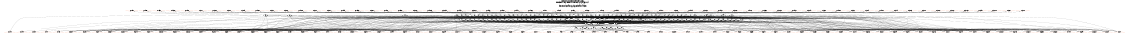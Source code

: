 # Network structure generated by ABC

digraph network {
size = "7.5,10";
center = true;
edge [dir = back];

{
  node [shape = plaintext];
  edge [style = invis];
  LevelTitle1 [label=""];
  LevelTitle2 [label=""];
  Level5 [label = ""];
  Level4 [label = ""];
  Level3 [label = ""];
  Level2 [label = ""];
  Level1 [label = ""];
  Level0 [label = ""];
  LevelTitle1 ->  LevelTitle2 ->  Level5 ->  Level4 ->  Level3 ->  Level2 ->  Level1 ->  Level0;
}

{
  rank = same;
  LevelTitle1;
  title1 [shape=plaintext,
          fontsize=20,
          fontname = "Times-Roman",
          label="Network structure visualized by ABC\nBenchmark \"top\". Time was Wed Oct 16 16:07:35 2024. "
         ];
}

{
  rank = same;
  LevelTitle2;
  title2 [shape=plaintext,
          fontsize=18,
          fontname = "Times-Roman",
          label="The network contains 138 logic nodes and 0 latches.\n"
         ];
}

{
  rank = same;
  Level5;
  Node89 [label = "pv119_1_", shape = invtriangle, color = coral, fillcolor = coral];
  Node90 [label = "pv119_0_", shape = invtriangle, color = coral, fillcolor = coral];
  Node91 [label = "pv119_3_", shape = invtriangle, color = coral, fillcolor = coral];
  Node92 [label = "pv119_30_", shape = invtriangle, color = coral, fillcolor = coral];
  Node93 [label = "pv119_2_", shape = invtriangle, color = coral, fillcolor = coral];
  Node94 [label = "pv151_1_", shape = invtriangle, color = coral, fillcolor = coral];
  Node95 [label = "pv151_18_", shape = invtriangle, color = coral, fillcolor = coral];
  Node96 [label = "pv151_0_", shape = invtriangle, color = coral, fillcolor = coral];
  Node97 [label = "pv151_19_", shape = invtriangle, color = coral, fillcolor = coral];
  Node98 [label = "pv119_21_", shape = invtriangle, color = coral, fillcolor = coral];
  Node99 [label = "pv151_3_", shape = invtriangle, color = coral, fillcolor = coral];
  Node100 [label = "pv151_16_", shape = invtriangle, color = coral, fillcolor = coral];
  Node101 [label = "pv119_20_", shape = invtriangle, color = coral, fillcolor = coral];
  Node102 [label = "pv151_2_", shape = invtriangle, color = coral, fillcolor = coral];
  Node103 [label = "pv151_17_", shape = invtriangle, color = coral, fillcolor = coral];
  Node104 [label = "pv119_9_", shape = invtriangle, color = coral, fillcolor = coral];
  Node105 [label = "pv119_23_", shape = invtriangle, color = coral, fillcolor = coral];
  Node106 [label = "pv151_27_", shape = invtriangle, color = coral, fillcolor = coral];
  Node107 [label = "pv119_8_", shape = invtriangle, color = coral, fillcolor = coral];
  Node108 [label = "pv119_22_", shape = invtriangle, color = coral, fillcolor = coral];
  Node109 [label = "pv151_26_", shape = invtriangle, color = coral, fillcolor = coral];
  Node110 [label = "pv119_25_", shape = invtriangle, color = coral, fillcolor = coral];
  Node111 [label = "pv151_29_", shape = invtriangle, color = coral, fillcolor = coral];
  Node112 [label = "pv119_24_", shape = invtriangle, color = coral, fillcolor = coral];
  Node113 [label = "pv151_28_", shape = invtriangle, color = coral, fillcolor = coral];
  Node114 [label = "pv119_5_", shape = invtriangle, color = coral, fillcolor = coral];
  Node115 [label = "pv119_27_", shape = invtriangle, color = coral, fillcolor = coral];
  Node116 [label = "pv119_4_", shape = invtriangle, color = coral, fillcolor = coral];
  Node117 [label = "pv119_26_", shape = invtriangle, color = coral, fillcolor = coral];
  Node118 [label = "pv119_7_", shape = invtriangle, color = coral, fillcolor = coral];
  Node119 [label = "pv119_29_", shape = invtriangle, color = coral, fillcolor = coral];
  Node120 [label = "pv119_6_", shape = invtriangle, color = coral, fillcolor = coral];
  Node121 [label = "pv119_28_", shape = invtriangle, color = coral, fillcolor = coral];
  Node122 [label = "pv119_18_", shape = invtriangle, color = coral, fillcolor = coral];
  Node123 [label = "pv119_19_", shape = invtriangle, color = coral, fillcolor = coral];
  Node124 [label = "pv119_16_", shape = invtriangle, color = coral, fillcolor = coral];
  Node125 [label = "pv151_21_", shape = invtriangle, color = coral, fillcolor = coral];
  Node126 [label = "pv119_17_", shape = invtriangle, color = coral, fillcolor = coral];
  Node127 [label = "pv151_20_", shape = invtriangle, color = coral, fillcolor = coral];
  Node128 [label = "pv119_14_", shape = invtriangle, color = coral, fillcolor = coral];
  Node129 [label = "pv151_23_", shape = invtriangle, color = coral, fillcolor = coral];
  Node130 [label = "pv119_15_", shape = invtriangle, color = coral, fillcolor = coral];
  Node131 [label = "pv151_22_", shape = invtriangle, color = coral, fillcolor = coral];
  Node132 [label = "pv119_12_", shape = invtriangle, color = coral, fillcolor = coral];
  Node133 [label = "pv151_25_", shape = invtriangle, color = coral, fillcolor = coral];
  Node134 [label = "pv151_30_", shape = invtriangle, color = coral, fillcolor = coral];
  Node135 [label = "pv119_13_", shape = invtriangle, color = coral, fillcolor = coral];
  Node136 [label = "pv151_24_", shape = invtriangle, color = coral, fillcolor = coral];
  Node137 [label = "pv151_31_", shape = invtriangle, color = coral, fillcolor = coral];
  Node138 [label = "pv119_10_", shape = invtriangle, color = coral, fillcolor = coral];
  Node139 [label = "pv151_5_", shape = invtriangle, color = coral, fillcolor = coral];
  Node140 [label = "pv151_14_", shape = invtriangle, color = coral, fillcolor = coral];
  Node141 [label = "pv119_11_", shape = invtriangle, color = coral, fillcolor = coral];
  Node142 [label = "pv151_4_", shape = invtriangle, color = coral, fillcolor = coral];
  Node143 [label = "pv151_15_", shape = invtriangle, color = coral, fillcolor = coral];
  Node144 [label = "pv151_7_", shape = invtriangle, color = coral, fillcolor = coral];
  Node145 [label = "pv151_12_", shape = invtriangle, color = coral, fillcolor = coral];
  Node146 [label = "pv151_6_", shape = invtriangle, color = coral, fillcolor = coral];
  Node147 [label = "pv151_13_", shape = invtriangle, color = coral, fillcolor = coral];
  Node148 [label = "pv151_9_", shape = invtriangle, color = coral, fillcolor = coral];
  Node149 [label = "pv151_10_", shape = invtriangle, color = coral, fillcolor = coral];
  Node150 [label = "pv151_8_", shape = invtriangle, color = coral, fillcolor = coral];
  Node151 [label = "pv151_11_", shape = invtriangle, color = coral, fillcolor = coral];
}

{
  rank = same;
  Level4;
  Node153 [label = "153\n", shape = ellipse];
  Node168 [label = "168\n", shape = ellipse];
  Node169 [label = "169\n", shape = ellipse];
  Node170 [label = "170\n", shape = ellipse];
  Node174 [label = "174\n", shape = ellipse];
  Node175 [label = "175\n", shape = ellipse];
  Node180 [label = "180\n", shape = ellipse];
  Node182 [label = "182\n", shape = ellipse];
  Node184 [label = "184\n", shape = ellipse];
  Node186 [label = "186\n", shape = ellipse];
  Node188 [label = "188\n", shape = ellipse];
  Node190 [label = "190\n", shape = ellipse];
  Node192 [label = "192\n", shape = ellipse];
  Node194 [label = "194\n", shape = ellipse];
  Node196 [label = "196\n", shape = ellipse];
  Node198 [label = "198\n", shape = ellipse];
  Node200 [label = "200\n", shape = ellipse];
  Node202 [label = "202\n", shape = ellipse];
  Node204 [label = "204\n", shape = ellipse];
  Node206 [label = "206\n", shape = ellipse];
  Node208 [label = "208\n", shape = ellipse];
  Node210 [label = "210\n", shape = ellipse];
  Node212 [label = "212\n", shape = ellipse];
  Node214 [label = "214\n", shape = ellipse];
  Node216 [label = "216\n", shape = ellipse];
  Node218 [label = "218\n", shape = ellipse];
  Node219 [label = "219\n", shape = ellipse];
  Node221 [label = "221\n", shape = ellipse];
  Node222 [label = "222\n", shape = ellipse];
  Node224 [label = "224\n", shape = ellipse];
  Node226 [label = "226\n", shape = ellipse];
  Node228 [label = "228\n", shape = ellipse];
  Node229 [label = "229\n", shape = ellipse];
  Node231 [label = "231\n", shape = ellipse];
  Node233 [label = "233\n", shape = ellipse];
  Node235 [label = "235\n", shape = ellipse];
  Node237 [label = "237\n", shape = ellipse];
  Node239 [label = "239\n", shape = ellipse];
  Node241 [label = "241\n", shape = ellipse];
  Node243 [label = "243\n", shape = ellipse];
  Node245 [label = "245\n", shape = ellipse];
  Node247 [label = "247\n", shape = ellipse];
  Node249 [label = "249\n", shape = ellipse];
  Node251 [label = "251\n", shape = ellipse];
  Node253 [label = "253\n", shape = ellipse];
  Node255 [label = "255\n", shape = ellipse];
  Node257 [label = "257\n", shape = ellipse];
  Node259 [label = "259\n", shape = ellipse];
  Node261 [label = "261\n", shape = ellipse];
  Node263 [label = "263\n", shape = ellipse];
  Node265 [label = "265\n", shape = ellipse];
  Node267 [label = "267\n", shape = ellipse];
  Node269 [label = "269\n", shape = ellipse];
  Node271 [label = "271\n", shape = ellipse];
  Node273 [label = "273\n", shape = ellipse];
  Node275 [label = "275\n", shape = ellipse];
  Node277 [label = "277\n", shape = ellipse];
  Node279 [label = "279\n", shape = ellipse];
  Node281 [label = "281\n", shape = ellipse];
  Node283 [label = "283\n", shape = ellipse];
  Node285 [label = "285\n", shape = ellipse];
  Node287 [label = "287\n", shape = ellipse];
  Node289 [label = "289\n", shape = ellipse];
}

{
  rank = same;
  Level3;
  Node154 [label = "154\n", shape = ellipse];
  Node171 [label = "171\n", shape = ellipse];
  Node172 [label = "172\n", shape = ellipse];
  Node173 [label = "173\n", shape = ellipse];
  Node176 [label = "176\n", shape = ellipse];
  Node177 [label = "177\n", shape = ellipse];
  Node178 [label = "178\n", shape = ellipse];
  Node179 [label = "179\n", shape = ellipse];
  Node181 [label = "181\n", shape = ellipse];
  Node183 [label = "183\n", shape = ellipse];
  Node185 [label = "185\n", shape = ellipse];
  Node187 [label = "187\n", shape = ellipse];
  Node189 [label = "189\n", shape = ellipse];
  Node191 [label = "191\n", shape = ellipse];
  Node193 [label = "193\n", shape = ellipse];
  Node195 [label = "195\n", shape = ellipse];
  Node197 [label = "197\n", shape = ellipse];
  Node199 [label = "199\n", shape = ellipse];
  Node201 [label = "201\n", shape = ellipse];
  Node203 [label = "203\n", shape = ellipse];
  Node205 [label = "205\n", shape = ellipse];
  Node207 [label = "207\n", shape = ellipse];
  Node209 [label = "209\n", shape = ellipse];
  Node211 [label = "211\n", shape = ellipse];
  Node213 [label = "213\n", shape = ellipse];
  Node215 [label = "215\n", shape = ellipse];
  Node217 [label = "217\n", shape = ellipse];
  Node220 [label = "220\n", shape = ellipse];
  Node223 [label = "223\n", shape = ellipse];
  Node225 [label = "225\n", shape = ellipse];
  Node227 [label = "227\n", shape = ellipse];
  Node230 [label = "230\n", shape = ellipse];
  Node232 [label = "232\n", shape = ellipse];
  Node234 [label = "234\n", shape = ellipse];
  Node236 [label = "236\n", shape = ellipse];
  Node238 [label = "238\n", shape = ellipse];
  Node240 [label = "240\n", shape = ellipse];
  Node242 [label = "242\n", shape = ellipse];
  Node244 [label = "244\n", shape = ellipse];
  Node246 [label = "246\n", shape = ellipse];
  Node248 [label = "248\n", shape = ellipse];
  Node250 [label = "250\n", shape = ellipse];
  Node252 [label = "252\n", shape = ellipse];
  Node254 [label = "254\n", shape = ellipse];
  Node256 [label = "256\n", shape = ellipse];
  Node258 [label = "258\n", shape = ellipse];
  Node260 [label = "260\n", shape = ellipse];
  Node262 [label = "262\n", shape = ellipse];
  Node264 [label = "264\n", shape = ellipse];
  Node266 [label = "266\n", shape = ellipse];
  Node268 [label = "268\n", shape = ellipse];
  Node270 [label = "270\n", shape = ellipse];
  Node272 [label = "272\n", shape = ellipse];
  Node274 [label = "274\n", shape = ellipse];
  Node276 [label = "276\n", shape = ellipse];
  Node278 [label = "278\n", shape = ellipse];
  Node280 [label = "280\n", shape = ellipse];
  Node282 [label = "282\n", shape = ellipse];
  Node284 [label = "284\n", shape = ellipse];
  Node286 [label = "286\n", shape = ellipse];
  Node288 [label = "288\n", shape = ellipse];
  Node290 [label = "290\n", shape = ellipse];
}

{
  rank = same;
  Level2;
  Node155 [label = "155\n", shape = ellipse];
  Node158 [label = "158\n", shape = ellipse];
  Node163 [label = "163\n", shape = ellipse];
  Node166 [label = "166\n", shape = ellipse];
}

{
  rank = same;
  Level1;
  Node156 [label = "156\n", shape = ellipse];
  Node157 [label = "157\n", shape = ellipse];
  Node159 [label = "159\n", shape = ellipse];
  Node160 [label = "160\n", shape = ellipse];
  Node161 [label = "161\n", shape = ellipse];
  Node162 [label = "162\n", shape = ellipse];
  Node164 [label = "164\n", shape = ellipse];
  Node165 [label = "165\n", shape = ellipse];
  Node167 [label = "167\n", shape = ellipse];
}

{
  rank = same;
  Level0;
  Node1 [label = "pv56_12_", shape = triangle, color = coral, fillcolor = coral];
  Node2 [label = "pv56_23_", shape = triangle, color = coral, fillcolor = coral];
  Node3 [label = "pv88_6_", shape = triangle, color = coral, fillcolor = coral];
  Node4 [label = "pv88_19_", shape = triangle, color = coral, fillcolor = coral];
  Node5 [label = "pv56_13_", shape = triangle, color = coral, fillcolor = coral];
  Node6 [label = "pv56_22_", shape = triangle, color = coral, fillcolor = coral];
  Node7 [label = "pv88_7_", shape = triangle, color = coral, fillcolor = coral];
  Node8 [label = "pv88_29_", shape = triangle, color = coral, fillcolor = coral];
  Node9 [label = "pv56_14_", shape = triangle, color = coral, fillcolor = coral];
  Node10 [label = "pv56_25_", shape = triangle, color = coral, fillcolor = coral];
  Node11 [label = "pv88_8_", shape = triangle, color = coral, fillcolor = coral];
  Node12 [label = "pv88_17_", shape = triangle, color = coral, fillcolor = coral];
  Node13 [label = "pv88_28_", shape = triangle, color = coral, fillcolor = coral];
  Node14 [label = "pv56_15_", shape = triangle, color = coral, fillcolor = coral];
  Node15 [label = "pv56_24_", shape = triangle, color = coral, fillcolor = coral];
  Node16 [label = "pv88_9_", shape = triangle, color = coral, fillcolor = coral];
  Node17 [label = "pv88_18_", shape = triangle, color = coral, fillcolor = coral];
  Node18 [label = "pv88_27_", shape = triangle, color = coral, fillcolor = coral];
  Node19 [label = "pv9_5_", shape = triangle, color = coral, fillcolor = coral];
  Node20 [label = "pv56_30_", shape = triangle, color = coral, fillcolor = coral];
  Node21 [label = "pv88_2_", shape = triangle, color = coral, fillcolor = coral];
  Node22 [label = "pv88_15_", shape = triangle, color = coral, fillcolor = coral];
  Node23 [label = "pv88_26_", shape = triangle, color = coral, fillcolor = coral];
  Node24 [label = "pv9_6_", shape = triangle, color = coral, fillcolor = coral];
  Node25 [label = "pv24_10_", shape = triangle, color = coral, fillcolor = coral];
  Node26 [label = "pv56_31_", shape = triangle, color = coral, fillcolor = coral];
  Node27 [label = "pv88_3_", shape = triangle, color = coral, fillcolor = coral];
  Node28 [label = "pv88_16_", shape = triangle, color = coral, fillcolor = coral];
  Node29 [label = "pv88_25_", shape = triangle, color = coral, fillcolor = coral];
  Node30 [label = "pv9_7_", shape = triangle, color = coral, fillcolor = coral];
  Node31 [label = "pv9_10_", shape = triangle, color = coral, fillcolor = coral];
  Node32 [label = "pv56_10_", shape = triangle, color = coral, fillcolor = coral];
  Node33 [label = "pv56_21_", shape = triangle, color = coral, fillcolor = coral];
  Node34 [label = "pv88_4_", shape = triangle, color = coral, fillcolor = coral];
  Node35 [label = "pv88_13_", shape = triangle, color = coral, fillcolor = coral];
  Node36 [label = "pv88_24_", shape = triangle, color = coral, fillcolor = coral];
  Node37 [label = "pv9_8_", shape = triangle, color = coral, fillcolor = coral];
  Node38 [label = "pv56_11_", shape = triangle, color = coral, fillcolor = coral];
  Node39 [label = "pv56_20_", shape = triangle, color = coral, fillcolor = coral];
  Node40 [label = "pv88_5_", shape = triangle, color = coral, fillcolor = coral];
  Node41 [label = "pv88_14_", shape = triangle, color = coral, fillcolor = coral];
  Node42 [label = "pv88_23_", shape = triangle, color = coral, fillcolor = coral];
  Node43 [label = "pv56_5_", shape = triangle, color = coral, fillcolor = coral];
  Node44 [label = "pv88_11_", shape = triangle, color = coral, fillcolor = coral];
  Node45 [label = "pv88_22_", shape = triangle, color = coral, fillcolor = coral];
  Node46 [label = "pv56_4_", shape = triangle, color = coral, fillcolor = coral];
  Node47 [label = "pv88_12_", shape = triangle, color = coral, fillcolor = coral];
  Node48 [label = "pv88_21_", shape = triangle, color = coral, fillcolor = coral];
  Node49 [label = "pv56_7_", shape = triangle, color = coral, fillcolor = coral];
  Node50 [label = "pv88_20_", shape = triangle, color = coral, fillcolor = coral];
  Node51 [label = "pv56_6_", shape = triangle, color = coral, fillcolor = coral];
  Node52 [label = "pv88_10_", shape = triangle, color = coral, fillcolor = coral];
  Node53 [label = "pv24_8_", shape = triangle, color = coral, fillcolor = coral];
  Node54 [label = "pv56_9_", shape = triangle, color = coral, fillcolor = coral];
  Node55 [label = "pv24_9_", shape = triangle, color = coral, fillcolor = coral];
  Node56 [label = "pv56_8_", shape = triangle, color = coral, fillcolor = coral];
  Node57 [label = "pv24_6_", shape = triangle, color = coral, fillcolor = coral];
  Node58 [label = "pv24_7_", shape = triangle, color = coral, fillcolor = coral];
  Node59 [label = "pv24_4_", shape = triangle, color = coral, fillcolor = coral];
  Node60 [label = "pv24_5_", shape = triangle, color = coral, fillcolor = coral];
  Node61 [label = "pv24_2_", shape = triangle, color = coral, fillcolor = coral];
  Node62 [label = "pv24_3_", shape = triangle, color = coral, fillcolor = coral];
  Node63 [label = "pv24_0_", shape = triangle, color = coral, fillcolor = coral];
  Node64 [label = "pv56_1_", shape = triangle, color = coral, fillcolor = coral];
  Node65 [label = "pv24_1_", shape = triangle, color = coral, fillcolor = coral];
  Node66 [label = "pv56_0_", shape = triangle, color = coral, fillcolor = coral];
  Node67 [label = "pv88_30_", shape = triangle, color = coral, fillcolor = coral];
  Node68 [label = "pv56_3_", shape = triangle, color = coral, fillcolor = coral];
  Node69 [label = "pv88_31_", shape = triangle, color = coral, fillcolor = coral];
  Node70 [label = "pv56_2_", shape = triangle, color = coral, fillcolor = coral];
  Node71 [label = "pv9_1_", shape = triangle, color = coral, fillcolor = coral];
  Node72 [label = "pv24_13_", shape = triangle, color = coral, fillcolor = coral];
  Node73 [label = "pv9_2_", shape = triangle, color = coral, fillcolor = coral];
  Node74 [label = "pv24_14_", shape = triangle, color = coral, fillcolor = coral];
  Node75 [label = "pv9_3_", shape = triangle, color = coral, fillcolor = coral];
  Node76 [label = "pv24_11_", shape = triangle, color = coral, fillcolor = coral];
  Node77 [label = "pv88_0_", shape = triangle, color = coral, fillcolor = coral];
  Node78 [label = "pv24_12_", shape = triangle, color = coral, fillcolor = coral];
  Node79 [label = "pv88_1_", shape = triangle, color = coral, fillcolor = coral];
  Node80 [label = "pv56_16_", shape = triangle, color = coral, fillcolor = coral];
  Node81 [label = "pv56_27_", shape = triangle, color = coral, fillcolor = coral];
  Node82 [label = "pv56_17_", shape = triangle, color = coral, fillcolor = coral];
  Node83 [label = "pv56_26_", shape = triangle, color = coral, fillcolor = coral];
  Node84 [label = "pv56_18_", shape = triangle, color = coral, fillcolor = coral];
  Node85 [label = "pv56_29_", shape = triangle, color = coral, fillcolor = coral];
  Node86 [label = "pv9_0_", shape = triangle, color = coral, fillcolor = coral];
  Node87 [label = "pv56_19_", shape = triangle, color = coral, fillcolor = coral];
  Node88 [label = "pv56_28_", shape = triangle, color = coral, fillcolor = coral];
}

title1 -> title2 [style = invis];
title2 -> Node89 [style = invis];
title2 -> Node90 [style = invis];
title2 -> Node91 [style = invis];
title2 -> Node92 [style = invis];
title2 -> Node93 [style = invis];
title2 -> Node94 [style = invis];
title2 -> Node95 [style = invis];
title2 -> Node96 [style = invis];
title2 -> Node97 [style = invis];
title2 -> Node98 [style = invis];
title2 -> Node99 [style = invis];
title2 -> Node100 [style = invis];
title2 -> Node101 [style = invis];
title2 -> Node102 [style = invis];
title2 -> Node103 [style = invis];
title2 -> Node104 [style = invis];
title2 -> Node105 [style = invis];
title2 -> Node106 [style = invis];
title2 -> Node107 [style = invis];
title2 -> Node108 [style = invis];
title2 -> Node109 [style = invis];
title2 -> Node110 [style = invis];
title2 -> Node111 [style = invis];
title2 -> Node112 [style = invis];
title2 -> Node113 [style = invis];
title2 -> Node114 [style = invis];
title2 -> Node115 [style = invis];
title2 -> Node116 [style = invis];
title2 -> Node117 [style = invis];
title2 -> Node118 [style = invis];
title2 -> Node119 [style = invis];
title2 -> Node120 [style = invis];
title2 -> Node121 [style = invis];
title2 -> Node122 [style = invis];
title2 -> Node123 [style = invis];
title2 -> Node124 [style = invis];
title2 -> Node125 [style = invis];
title2 -> Node126 [style = invis];
title2 -> Node127 [style = invis];
title2 -> Node128 [style = invis];
title2 -> Node129 [style = invis];
title2 -> Node130 [style = invis];
title2 -> Node131 [style = invis];
title2 -> Node132 [style = invis];
title2 -> Node133 [style = invis];
title2 -> Node134 [style = invis];
title2 -> Node135 [style = invis];
title2 -> Node136 [style = invis];
title2 -> Node137 [style = invis];
title2 -> Node138 [style = invis];
title2 -> Node139 [style = invis];
title2 -> Node140 [style = invis];
title2 -> Node141 [style = invis];
title2 -> Node142 [style = invis];
title2 -> Node143 [style = invis];
title2 -> Node144 [style = invis];
title2 -> Node145 [style = invis];
title2 -> Node146 [style = invis];
title2 -> Node147 [style = invis];
title2 -> Node148 [style = invis];
title2 -> Node149 [style = invis];
title2 -> Node150 [style = invis];
title2 -> Node151 [style = invis];
Node89 -> Node90 [style = invis];
Node90 -> Node91 [style = invis];
Node91 -> Node92 [style = invis];
Node92 -> Node93 [style = invis];
Node93 -> Node94 [style = invis];
Node94 -> Node95 [style = invis];
Node95 -> Node96 [style = invis];
Node96 -> Node97 [style = invis];
Node97 -> Node98 [style = invis];
Node98 -> Node99 [style = invis];
Node99 -> Node100 [style = invis];
Node100 -> Node101 [style = invis];
Node101 -> Node102 [style = invis];
Node102 -> Node103 [style = invis];
Node103 -> Node104 [style = invis];
Node104 -> Node105 [style = invis];
Node105 -> Node106 [style = invis];
Node106 -> Node107 [style = invis];
Node107 -> Node108 [style = invis];
Node108 -> Node109 [style = invis];
Node109 -> Node110 [style = invis];
Node110 -> Node111 [style = invis];
Node111 -> Node112 [style = invis];
Node112 -> Node113 [style = invis];
Node113 -> Node114 [style = invis];
Node114 -> Node115 [style = invis];
Node115 -> Node116 [style = invis];
Node116 -> Node117 [style = invis];
Node117 -> Node118 [style = invis];
Node118 -> Node119 [style = invis];
Node119 -> Node120 [style = invis];
Node120 -> Node121 [style = invis];
Node121 -> Node122 [style = invis];
Node122 -> Node123 [style = invis];
Node123 -> Node124 [style = invis];
Node124 -> Node125 [style = invis];
Node125 -> Node126 [style = invis];
Node126 -> Node127 [style = invis];
Node127 -> Node128 [style = invis];
Node128 -> Node129 [style = invis];
Node129 -> Node130 [style = invis];
Node130 -> Node131 [style = invis];
Node131 -> Node132 [style = invis];
Node132 -> Node133 [style = invis];
Node133 -> Node134 [style = invis];
Node134 -> Node135 [style = invis];
Node135 -> Node136 [style = invis];
Node136 -> Node137 [style = invis];
Node137 -> Node138 [style = invis];
Node138 -> Node139 [style = invis];
Node139 -> Node140 [style = invis];
Node140 -> Node141 [style = invis];
Node141 -> Node142 [style = invis];
Node142 -> Node143 [style = invis];
Node143 -> Node144 [style = invis];
Node144 -> Node145 [style = invis];
Node145 -> Node146 [style = invis];
Node146 -> Node147 [style = invis];
Node147 -> Node148 [style = invis];
Node148 -> Node149 [style = invis];
Node149 -> Node150 [style = invis];
Node150 -> Node151 [style = invis];
Node89 -> Node153 [style = solid];
Node90 -> Node168 [style = solid];
Node91 -> Node169 [style = solid];
Node92 -> Node170 [style = solid];
Node93 -> Node174 [style = solid];
Node94 -> Node175 [style = solid];
Node95 -> Node180 [style = solid];
Node96 -> Node182 [style = solid];
Node97 -> Node184 [style = solid];
Node98 -> Node186 [style = solid];
Node99 -> Node188 [style = solid];
Node100 -> Node190 [style = solid];
Node101 -> Node192 [style = solid];
Node102 -> Node194 [style = solid];
Node103 -> Node196 [style = solid];
Node104 -> Node198 [style = solid];
Node105 -> Node200 [style = solid];
Node106 -> Node202 [style = solid];
Node107 -> Node204 [style = solid];
Node108 -> Node206 [style = solid];
Node109 -> Node208 [style = solid];
Node110 -> Node210 [style = solid];
Node111 -> Node212 [style = solid];
Node112 -> Node214 [style = solid];
Node113 -> Node216 [style = solid];
Node114 -> Node218 [style = solid];
Node115 -> Node219 [style = solid];
Node116 -> Node221 [style = solid];
Node117 -> Node222 [style = solid];
Node118 -> Node224 [style = solid];
Node119 -> Node226 [style = solid];
Node120 -> Node228 [style = solid];
Node121 -> Node229 [style = solid];
Node122 -> Node231 [style = solid];
Node123 -> Node233 [style = solid];
Node124 -> Node235 [style = solid];
Node125 -> Node237 [style = solid];
Node126 -> Node239 [style = solid];
Node127 -> Node241 [style = solid];
Node128 -> Node243 [style = solid];
Node129 -> Node245 [style = solid];
Node130 -> Node247 [style = solid];
Node131 -> Node249 [style = solid];
Node132 -> Node251 [style = solid];
Node133 -> Node253 [style = solid];
Node134 -> Node255 [style = solid];
Node135 -> Node257 [style = solid];
Node136 -> Node259 [style = solid];
Node137 -> Node261 [style = solid];
Node138 -> Node263 [style = solid];
Node139 -> Node265 [style = solid];
Node140 -> Node267 [style = solid];
Node141 -> Node269 [style = solid];
Node142 -> Node271 [style = solid];
Node143 -> Node273 [style = solid];
Node144 -> Node275 [style = solid];
Node145 -> Node277 [style = solid];
Node146 -> Node279 [style = solid];
Node147 -> Node281 [style = solid];
Node148 -> Node283 [style = solid];
Node149 -> Node285 [style = solid];
Node150 -> Node287 [style = solid];
Node151 -> Node289 [style = solid];
Node153 -> Node154 [style = solid];
Node153 -> Node163 [style = solid];
Node153 -> Node166 [style = solid];
Node153 -> Node21 [style = solid];
Node153 -> Node65 [style = solid];
Node153 -> Node70 [style = solid];
Node154 -> Node155 [style = solid];
Node154 -> Node158 [style = solid];
Node155 -> Node156 [style = solid];
Node155 -> Node157 [style = solid];
Node155 -> Node31 [style = solid];
Node155 -> Node37 [style = solid];
Node155 -> Node71 [style = solid];
Node155 -> Node73 [style = solid];
Node156 -> Node19 [style = solid];
Node156 -> Node24 [style = solid];
Node157 -> Node30 [style = solid];
Node157 -> Node31 [style = solid];
Node157 -> Node71 [style = solid];
Node157 -> Node73 [style = solid];
Node157 -> Node86 [style = solid];
Node158 -> Node159 [style = solid];
Node158 -> Node160 [style = solid];
Node158 -> Node161 [style = solid];
Node158 -> Node162 [style = solid];
Node159 -> Node19 [style = solid];
Node159 -> Node24 [style = solid];
Node159 -> Node31 [style = solid];
Node159 -> Node71 [style = solid];
Node159 -> Node73 [style = solid];
Node159 -> Node86 [style = solid];
Node160 -> Node31 [style = solid];
Node160 -> Node71 [style = solid];
Node160 -> Node73 [style = solid];
Node160 -> Node75 [style = solid];
Node161 -> Node30 [style = solid];
Node161 -> Node71 [style = solid];
Node161 -> Node73 [style = solid];
Node162 -> Node19 [style = solid];
Node162 -> Node31 [style = solid];
Node162 -> Node71 [style = solid];
Node162 -> Node73 [style = solid];
Node162 -> Node75 [style = solid];
Node162 -> Node86 [style = solid];
Node163 -> Node159 [style = solid];
Node163 -> Node160 [style = solid];
Node163 -> Node164 [style = solid];
Node163 -> Node165 [style = solid];
Node164 -> Node19 [style = solid];
Node164 -> Node24 [style = solid];
Node164 -> Node31 [style = solid];
Node164 -> Node37 [style = solid];
Node164 -> Node71 [style = solid];
Node164 -> Node73 [style = solid];
Node165 -> Node30 [style = solid];
Node165 -> Node31 [style = solid];
Node165 -> Node71 [style = solid];
Node165 -> Node73 [style = solid];
Node166 -> Node161 [style = solid];
Node166 -> Node157 [style = solid];
Node166 -> Node167 [style = solid];
Node166 -> Node19 [style = solid];
Node166 -> Node31 [style = solid];
Node166 -> Node86 [style = solid];
Node167 -> Node19 [style = solid];
Node167 -> Node24 [style = solid];
Node167 -> Node31 [style = solid];
Node167 -> Node37 [style = solid];
Node167 -> Node71 [style = solid];
Node167 -> Node73 [style = solid];
Node168 -> Node154 [style = solid];
Node168 -> Node163 [style = solid];
Node168 -> Node166 [style = solid];
Node168 -> Node63 [style = solid];
Node168 -> Node64 [style = solid];
Node168 -> Node79 [style = solid];
Node169 -> Node154 [style = solid];
Node169 -> Node163 [style = solid];
Node169 -> Node166 [style = solid];
Node169 -> Node34 [style = solid];
Node169 -> Node46 [style = solid];
Node169 -> Node62 [style = solid];
Node170 -> Node171 [style = solid];
Node170 -> Node172 [style = solid];
Node170 -> Node173 [style = solid];
Node170 -> Node26 [style = solid];
Node170 -> Node39 [style = solid];
Node171 -> Node163 [style = solid];
Node171 -> Node155 [style = solid];
Node171 -> Node158 [style = solid];
Node171 -> Node166 [style = solid];
Node172 -> Node163 [style = solid];
Node172 -> Node155 [style = solid];
Node172 -> Node158 [style = solid];
Node172 -> Node166 [style = solid];
Node173 -> Node163 [style = solid];
Node173 -> Node155 [style = solid];
Node173 -> Node158 [style = solid];
Node173 -> Node166 [style = solid];
Node173 -> Node2 [style = solid];
Node173 -> Node80 [style = solid];
Node174 -> Node154 [style = solid];
Node174 -> Node163 [style = solid];
Node174 -> Node166 [style = solid];
Node174 -> Node27 [style = solid];
Node174 -> Node61 [style = solid];
Node174 -> Node68 [style = solid];
Node175 -> Node176 [style = solid];
Node175 -> Node177 [style = solid];
Node175 -> Node178 [style = solid];
Node175 -> Node179 [style = solid];
Node175 -> Node10 [style = solid];
Node175 -> Node84 [style = solid];
Node176 -> Node163 [style = solid];
Node176 -> Node155 [style = solid];
Node176 -> Node158 [style = solid];
Node176 -> Node166 [style = solid];
Node177 -> Node163 [style = solid];
Node177 -> Node155 [style = solid];
Node177 -> Node158 [style = solid];
Node177 -> Node166 [style = solid];
Node178 -> Node163 [style = solid];
Node178 -> Node155 [style = solid];
Node178 -> Node158 [style = solid];
Node178 -> Node166 [style = solid];
Node179 -> Node163 [style = solid];
Node179 -> Node155 [style = solid];
Node179 -> Node158 [style = solid];
Node179 -> Node166 [style = solid];
Node179 -> Node6 [style = solid];
Node179 -> Node79 [style = solid];
Node180 -> Node176 [style = solid];
Node180 -> Node177 [style = solid];
Node180 -> Node178 [style = solid];
Node180 -> Node181 [style = solid];
Node180 -> Node27 [style = solid];
Node180 -> Node52 [style = solid];
Node181 -> Node163 [style = solid];
Node181 -> Node155 [style = solid];
Node181 -> Node158 [style = solid];
Node181 -> Node166 [style = solid];
Node181 -> Node7 [style = solid];
Node181 -> Node17 [style = solid];
Node182 -> Node176 [style = solid];
Node182 -> Node177 [style = solid];
Node182 -> Node178 [style = solid];
Node182 -> Node183 [style = solid];
Node182 -> Node15 [style = solid];
Node182 -> Node82 [style = solid];
Node183 -> Node163 [style = solid];
Node183 -> Node155 [style = solid];
Node183 -> Node158 [style = solid];
Node183 -> Node166 [style = solid];
Node183 -> Node33 [style = solid];
Node183 -> Node77 [style = solid];
Node184 -> Node176 [style = solid];
Node184 -> Node177 [style = solid];
Node184 -> Node178 [style = solid];
Node184 -> Node185 [style = solid];
Node184 -> Node34 [style = solid];
Node184 -> Node44 [style = solid];
Node185 -> Node163 [style = solid];
Node185 -> Node155 [style = solid];
Node185 -> Node158 [style = solid];
Node185 -> Node166 [style = solid];
Node185 -> Node4 [style = solid];
Node185 -> Node11 [style = solid];
Node186 -> Node171 [style = solid];
Node186 -> Node172 [style = solid];
Node186 -> Node187 [style = solid];
Node186 -> Node6 [style = solid];
Node186 -> Node38 [style = solid];
Node187 -> Node163 [style = solid];
Node187 -> Node155 [style = solid];
Node187 -> Node158 [style = solid];
Node187 -> Node166 [style = solid];
Node187 -> Node9 [style = solid];
Node187 -> Node49 [style = solid];
Node188 -> Node176 [style = solid];
Node188 -> Node177 [style = solid];
Node188 -> Node178 [style = solid];
Node188 -> Node189 [style = solid];
Node188 -> Node39 [style = solid];
Node188 -> Node81 [style = solid];
Node189 -> Node163 [style = solid];
Node189 -> Node155 [style = solid];
Node189 -> Node158 [style = solid];
Node189 -> Node166 [style = solid];
Node189 -> Node15 [style = solid];
Node189 -> Node27 [style = solid];
Node190 -> Node176 [style = solid];
Node190 -> Node177 [style = solid];
Node190 -> Node178 [style = solid];
Node190 -> Node191 [style = solid];
Node190 -> Node11 [style = solid];
Node190 -> Node79 [style = solid];
Node191 -> Node163 [style = solid];
Node191 -> Node155 [style = solid];
Node191 -> Node158 [style = solid];
Node191 -> Node166 [style = solid];
Node191 -> Node28 [style = solid];
Node191 -> Node40 [style = solid];
Node192 -> Node171 [style = solid];
Node192 -> Node172 [style = solid];
Node192 -> Node193 [style = solid];
Node192 -> Node32 [style = solid];
Node192 -> Node33 [style = solid];
Node193 -> Node163 [style = solid];
Node193 -> Node155 [style = solid];
Node193 -> Node158 [style = solid];
Node193 -> Node166 [style = solid];
Node193 -> Node5 [style = solid];
Node193 -> Node51 [style = solid];
Node194 -> Node176 [style = solid];
Node194 -> Node177 [style = solid];
Node194 -> Node178 [style = solid];
Node194 -> Node195 [style = solid];
Node194 -> Node83 [style = solid];
Node194 -> Node87 [style = solid];
Node195 -> Node163 [style = solid];
Node195 -> Node155 [style = solid];
Node195 -> Node158 [style = solid];
Node195 -> Node166 [style = solid];
Node195 -> Node2 [style = solid];
Node195 -> Node21 [style = solid];
Node196 -> Node176 [style = solid];
Node196 -> Node177 [style = solid];
Node196 -> Node178 [style = solid];
Node196 -> Node197 [style = solid];
Node196 -> Node16 [style = solid];
Node196 -> Node21 [style = solid];
Node197 -> Node163 [style = solid];
Node197 -> Node155 [style = solid];
Node197 -> Node158 [style = solid];
Node197 -> Node166 [style = solid];
Node197 -> Node3 [style = solid];
Node197 -> Node12 [style = solid];
Node198 -> Node171 [style = solid];
Node198 -> Node172 [style = solid];
Node198 -> Node199 [style = solid];
Node198 -> Node32 [style = solid];
Node198 -> Node52 [style = solid];
Node199 -> Node163 [style = solid];
Node199 -> Node155 [style = solid];
Node199 -> Node158 [style = solid];
Node199 -> Node166 [style = solid];
Node199 -> Node55 [style = solid];
Node199 -> Node70 [style = solid];
Node200 -> Node171 [style = solid];
Node200 -> Node172 [style = solid];
Node200 -> Node201 [style = solid];
Node200 -> Node5 [style = solid];
Node200 -> Node15 [style = solid];
Node201 -> Node163 [style = solid];
Node201 -> Node155 [style = solid];
Node201 -> Node158 [style = solid];
Node201 -> Node166 [style = solid];
Node201 -> Node54 [style = solid];
Node201 -> Node80 [style = solid];
Node202 -> Node176 [style = solid];
Node202 -> Node177 [style = solid];
Node202 -> Node178 [style = solid];
Node202 -> Node203 [style = solid];
Node202 -> Node4 [style = solid];
Node202 -> Node47 [style = solid];
Node203 -> Node163 [style = solid];
Node203 -> Node155 [style = solid];
Node203 -> Node158 [style = solid];
Node203 -> Node166 [style = solid];
Node203 -> Node18 [style = solid];
Node203 -> Node28 [style = solid];
Node204 -> Node171 [style = solid];
Node204 -> Node172 [style = solid];
Node204 -> Node205 [style = solid];
Node204 -> Node16 [style = solid];
Node204 -> Node54 [style = solid];
Node205 -> Node163 [style = solid];
Node205 -> Node155 [style = solid];
Node205 -> Node158 [style = solid];
Node205 -> Node166 [style = solid];
Node205 -> Node53 [style = solid];
Node205 -> Node64 [style = solid];
Node206 -> Node171 [style = solid];
Node206 -> Node172 [style = solid];
Node206 -> Node207 [style = solid];
Node206 -> Node1 [style = solid];
Node206 -> Node2 [style = solid];
Node207 -> Node163 [style = solid];
Node207 -> Node155 [style = solid];
Node207 -> Node158 [style = solid];
Node207 -> Node166 [style = solid];
Node207 -> Node14 [style = solid];
Node207 -> Node56 [style = solid];
Node208 -> Node176 [style = solid];
Node208 -> Node177 [style = solid];
Node208 -> Node178 [style = solid];
Node208 -> Node209 [style = solid];
Node208 -> Node17 [style = solid];
Node208 -> Node44 [style = solid];
Node209 -> Node163 [style = solid];
Node209 -> Node155 [style = solid];
Node209 -> Node158 [style = solid];
Node209 -> Node166 [style = solid];
Node209 -> Node22 [style = solid];
Node209 -> Node23 [style = solid];
Node210 -> Node171 [style = solid];
Node210 -> Node172 [style = solid];
Node210 -> Node211 [style = solid];
Node210 -> Node14 [style = solid];
Node210 -> Node83 [style = solid];
Node211 -> Node163 [style = solid];
Node211 -> Node155 [style = solid];
Node211 -> Node158 [style = solid];
Node211 -> Node166 [style = solid];
Node211 -> Node38 [style = solid];
Node211 -> Node84 [style = solid];
Node212 -> Node176 [style = solid];
Node212 -> Node177 [style = solid];
Node212 -> Node178 [style = solid];
Node212 -> Node213 [style = solid];
Node212 -> Node41 [style = solid];
Node212 -> Node48 [style = solid];
Node213 -> Node163 [style = solid];
Node213 -> Node155 [style = solid];
Node213 -> Node158 [style = solid];
Node213 -> Node166 [style = solid];
Node213 -> Node8 [style = solid];
Node213 -> Node17 [style = solid];
Node214 -> Node171 [style = solid];
Node214 -> Node172 [style = solid];
Node214 -> Node215 [style = solid];
Node214 -> Node9 [style = solid];
Node214 -> Node10 [style = solid];
Node215 -> Node163 [style = solid];
Node215 -> Node155 [style = solid];
Node215 -> Node158 [style = solid];
Node215 -> Node166 [style = solid];
Node215 -> Node32 [style = solid];
Node215 -> Node82 [style = solid];
Node216 -> Node176 [style = solid];
Node216 -> Node177 [style = solid];
Node216 -> Node178 [style = solid];
Node216 -> Node217 [style = solid];
Node216 -> Node35 [style = solid];
Node216 -> Node50 [style = solid];
Node217 -> Node163 [style = solid];
Node217 -> Node155 [style = solid];
Node217 -> Node158 [style = solid];
Node217 -> Node166 [style = solid];
Node217 -> Node12 [style = solid];
Node217 -> Node13 [style = solid];
Node218 -> Node154 [style = solid];
Node218 -> Node163 [style = solid];
Node218 -> Node166 [style = solid];
Node218 -> Node3 [style = solid];
Node218 -> Node51 [style = solid];
Node218 -> Node60 [style = solid];
Node219 -> Node171 [style = solid];
Node219 -> Node172 [style = solid];
Node219 -> Node220 [style = solid];
Node219 -> Node82 [style = solid];
Node219 -> Node88 [style = solid];
Node220 -> Node163 [style = solid];
Node220 -> Node155 [style = solid];
Node220 -> Node158 [style = solid];
Node220 -> Node166 [style = solid];
Node220 -> Node5 [style = solid];
Node220 -> Node39 [style = solid];
Node221 -> Node154 [style = solid];
Node221 -> Node163 [style = solid];
Node221 -> Node166 [style = solid];
Node221 -> Node40 [style = solid];
Node221 -> Node43 [style = solid];
Node221 -> Node59 [style = solid];
Node222 -> Node171 [style = solid];
Node222 -> Node172 [style = solid];
Node222 -> Node223 [style = solid];
Node222 -> Node80 [style = solid];
Node222 -> Node81 [style = solid];
Node223 -> Node163 [style = solid];
Node223 -> Node155 [style = solid];
Node223 -> Node158 [style = solid];
Node223 -> Node166 [style = solid];
Node223 -> Node1 [style = solid];
Node223 -> Node87 [style = solid];
Node224 -> Node176 [style = solid];
Node224 -> Node172 [style = solid];
Node224 -> Node225 [style = solid];
Node224 -> Node56 [style = solid];
Node224 -> Node58 [style = solid];
Node225 -> Node163 [style = solid];
Node225 -> Node155 [style = solid];
Node225 -> Node158 [style = solid];
Node225 -> Node166 [style = solid];
Node225 -> Node11 [style = solid];
Node225 -> Node66 [style = solid];
Node226 -> Node171 [style = solid];
Node226 -> Node172 [style = solid];
Node226 -> Node227 [style = solid];
Node226 -> Node20 [style = solid];
Node226 -> Node87 [style = solid];
Node227 -> Node163 [style = solid];
Node227 -> Node155 [style = solid];
Node227 -> Node158 [style = solid];
Node227 -> Node166 [style = solid];
Node227 -> Node6 [style = solid];
Node227 -> Node14 [style = solid];
Node228 -> Node154 [style = solid];
Node228 -> Node163 [style = solid];
Node228 -> Node166 [style = solid];
Node228 -> Node7 [style = solid];
Node228 -> Node49 [style = solid];
Node228 -> Node57 [style = solid];
Node229 -> Node171 [style = solid];
Node229 -> Node172 [style = solid];
Node229 -> Node230 [style = solid];
Node229 -> Node84 [style = solid];
Node229 -> Node85 [style = solid];
Node230 -> Node163 [style = solid];
Node230 -> Node155 [style = solid];
Node230 -> Node158 [style = solid];
Node230 -> Node166 [style = solid];
Node230 -> Node9 [style = solid];
Node230 -> Node33 [style = solid];
Node231 -> Node171 [style = solid];
Node231 -> Node172 [style = solid];
Node231 -> Node232 [style = solid];
Node231 -> Node56 [style = solid];
Node231 -> Node87 [style = solid];
Node232 -> Node163 [style = solid];
Node232 -> Node155 [style = solid];
Node232 -> Node158 [style = solid];
Node232 -> Node166 [style = solid];
Node232 -> Node38 [style = solid];
Node232 -> Node46 [style = solid];
Node233 -> Node171 [style = solid];
Node233 -> Node172 [style = solid];
Node233 -> Node234 [style = solid];
Node233 -> Node39 [style = solid];
Node233 -> Node54 [style = solid];
Node234 -> Node163 [style = solid];
Node234 -> Node155 [style = solid];
Node234 -> Node158 [style = solid];
Node234 -> Node166 [style = solid];
Node234 -> Node1 [style = solid];
Node234 -> Node43 [style = solid];
Node235 -> Node171 [style = solid];
Node235 -> Node172 [style = solid];
Node235 -> Node236 [style = solid];
Node235 -> Node51 [style = solid];
Node235 -> Node82 [style = solid];
Node236 -> Node163 [style = solid];
Node236 -> Node155 [style = solid];
Node236 -> Node158 [style = solid];
Node236 -> Node166 [style = solid];
Node236 -> Node54 [style = solid];
Node236 -> Node70 [style = solid];
Node237 -> Node171 [style = solid];
Node237 -> Node177 [style = solid];
Node237 -> Node178 [style = solid];
Node237 -> Node238 [style = solid];
Node237 -> Node35 [style = solid];
Node237 -> Node52 [style = solid];
Node238 -> Node163 [style = solid];
Node238 -> Node155 [style = solid];
Node238 -> Node158 [style = solid];
Node238 -> Node166 [style = solid];
Node238 -> Node3 [style = solid];
Node238 -> Node48 [style = solid];
Node239 -> Node171 [style = solid];
Node239 -> Node172 [style = solid];
Node239 -> Node240 [style = solid];
Node239 -> Node49 [style = solid];
Node239 -> Node84 [style = solid];
Node240 -> Node163 [style = solid];
Node240 -> Node155 [style = solid];
Node240 -> Node158 [style = solid];
Node240 -> Node166 [style = solid];
Node240 -> Node32 [style = solid];
Node240 -> Node68 [style = solid];
Node241 -> Node171 [style = solid];
Node241 -> Node177 [style = solid];
Node241 -> Node178 [style = solid];
Node241 -> Node242 [style = solid];
Node241 -> Node16 [style = solid];
Node241 -> Node47 [style = solid];
Node242 -> Node163 [style = solid];
Node242 -> Node155 [style = solid];
Node242 -> Node158 [style = solid];
Node242 -> Node166 [style = solid];
Node242 -> Node40 [style = solid];
Node242 -> Node50 [style = solid];
Node243 -> Node171 [style = solid];
Node243 -> Node172 [style = solid];
Node243 -> Node244 [style = solid];
Node243 -> Node14 [style = solid];
Node243 -> Node46 [style = solid];
Node244 -> Node163 [style = solid];
Node244 -> Node155 [style = solid];
Node244 -> Node158 [style = solid];
Node244 -> Node166 [style = solid];
Node244 -> Node49 [style = solid];
Node244 -> Node74 [style = solid];
Node245 -> Node176 [style = solid];
Node245 -> Node177 [style = solid];
Node245 -> Node178 [style = solid];
Node245 -> Node246 [style = solid];
Node245 -> Node11 [style = solid];
Node245 -> Node22 [style = solid];
Node246 -> Node163 [style = solid];
Node246 -> Node155 [style = solid];
Node246 -> Node158 [style = solid];
Node246 -> Node166 [style = solid];
Node246 -> Node42 [style = solid];
Node246 -> Node47 [style = solid];
Node247 -> Node171 [style = solid];
Node247 -> Node172 [style = solid];
Node247 -> Node248 [style = solid];
Node247 -> Node43 [style = solid];
Node247 -> Node80 [style = solid];
Node248 -> Node163 [style = solid];
Node248 -> Node155 [style = solid];
Node248 -> Node158 [style = solid];
Node248 -> Node166 [style = solid];
Node248 -> Node56 [style = solid];
Node248 -> Node64 [style = solid];
Node249 -> Node176 [style = solid];
Node249 -> Node177 [style = solid];
Node249 -> Node178 [style = solid];
Node249 -> Node250 [style = solid];
Node249 -> Node7 [style = solid];
Node249 -> Node41 [style = solid];
Node250 -> Node163 [style = solid];
Node250 -> Node155 [style = solid];
Node250 -> Node158 [style = solid];
Node250 -> Node166 [style = solid];
Node250 -> Node44 [style = solid];
Node250 -> Node45 [style = solid];
Node251 -> Node171 [style = solid];
Node251 -> Node172 [style = solid];
Node251 -> Node252 [style = solid];
Node251 -> Node5 [style = solid];
Node251 -> Node70 [style = solid];
Node252 -> Node163 [style = solid];
Node252 -> Node155 [style = solid];
Node252 -> Node158 [style = solid];
Node252 -> Node166 [style = solid];
Node252 -> Node43 [style = solid];
Node252 -> Node78 [style = solid];
Node253 -> Node176 [style = solid];
Node253 -> Node177 [style = solid];
Node253 -> Node178 [style = solid];
Node253 -> Node254 [style = solid];
Node253 -> Node12 [style = solid];
Node253 -> Node52 [style = solid];
Node254 -> Node163 [style = solid];
Node254 -> Node155 [style = solid];
Node254 -> Node158 [style = solid];
Node254 -> Node166 [style = solid];
Node254 -> Node29 [style = solid];
Node254 -> Node41 [style = solid];
Node255 -> Node176 [style = solid];
Node255 -> Node177 [style = solid];
Node255 -> Node178 [style = solid];
Node255 -> Node256 [style = solid];
Node255 -> Node22 [style = solid];
Node255 -> Node45 [style = solid];
Node256 -> Node163 [style = solid];
Node256 -> Node155 [style = solid];
Node256 -> Node158 [style = solid];
Node256 -> Node166 [style = solid];
Node256 -> Node4 [style = solid];
Node256 -> Node67 [style = solid];
Node257 -> Node171 [style = solid];
Node257 -> Node172 [style = solid];
Node257 -> Node258 [style = solid];
Node257 -> Node9 [style = solid];
Node257 -> Node68 [style = solid];
Node258 -> Node163 [style = solid];
Node258 -> Node155 [style = solid];
Node258 -> Node158 [style = solid];
Node258 -> Node166 [style = solid];
Node258 -> Node51 [style = solid];
Node258 -> Node72 [style = solid];
Node259 -> Node176 [style = solid];
Node259 -> Node177 [style = solid];
Node259 -> Node178 [style = solid];
Node259 -> Node260 [style = solid];
Node259 -> Node16 [style = solid];
Node259 -> Node28 [style = solid];
Node260 -> Node163 [style = solid];
Node260 -> Node155 [style = solid];
Node260 -> Node158 [style = solid];
Node260 -> Node166 [style = solid];
Node260 -> Node35 [style = solid];
Node260 -> Node36 [style = solid];
Node261 -> Node176 [style = solid];
Node261 -> Node177 [style = solid];
Node261 -> Node178 [style = solid];
Node261 -> Node262 [style = solid];
Node261 -> Node28 [style = solid];
Node261 -> Node42 [style = solid];
Node262 -> Node163 [style = solid];
Node262 -> Node155 [style = solid];
Node262 -> Node158 [style = solid];
Node262 -> Node166 [style = solid];
Node262 -> Node50 [style = solid];
Node262 -> Node69 [style = solid];
Node263 -> Node176 [style = solid];
Node263 -> Node172 [style = solid];
Node263 -> Node264 [style = solid];
Node263 -> Node25 [style = solid];
Node263 -> Node38 [style = solid];
Node264 -> Node163 [style = solid];
Node264 -> Node155 [style = solid];
Node264 -> Node158 [style = solid];
Node264 -> Node166 [style = solid];
Node264 -> Node44 [style = solid];
Node264 -> Node68 [style = solid];
Node265 -> Node176 [style = solid];
Node265 -> Node177 [style = solid];
Node265 -> Node178 [style = solid];
Node265 -> Node266 [style = solid];
Node265 -> Node6 [style = solid];
Node265 -> Node85 [style = solid];
Node266 -> Node163 [style = solid];
Node266 -> Node155 [style = solid];
Node266 -> Node158 [style = solid];
Node266 -> Node166 [style = solid];
Node266 -> Node40 [style = solid];
Node266 -> Node83 [style = solid];
Node267 -> Node171 [style = solid];
Node267 -> Node177 [style = solid];
Node267 -> Node178 [style = solid];
Node267 -> Node268 [style = solid];
Node267 -> Node3 [style = solid];
Node267 -> Node27 [style = solid];
Node268 -> Node163 [style = solid];
Node268 -> Node155 [style = solid];
Node268 -> Node158 [style = solid];
Node268 -> Node166 [style = solid];
Node268 -> Node26 [style = solid];
Node268 -> Node41 [style = solid];
Node269 -> Node171 [style = solid];
Node269 -> Node172 [style = solid];
Node269 -> Node270 [style = solid];
Node269 -> Node1 [style = solid];
Node269 -> Node64 [style = solid];
Node270 -> Node163 [style = solid];
Node270 -> Node155 [style = solid];
Node270 -> Node158 [style = solid];
Node270 -> Node166 [style = solid];
Node270 -> Node46 [style = solid];
Node270 -> Node76 [style = solid];
Node271 -> Node176 [style = solid];
Node271 -> Node177 [style = solid];
Node271 -> Node178 [style = solid];
Node271 -> Node272 [style = solid];
Node271 -> Node33 [style = solid];
Node271 -> Node88 [style = solid];
Node272 -> Node163 [style = solid];
Node272 -> Node155 [style = solid];
Node272 -> Node158 [style = solid];
Node272 -> Node166 [style = solid];
Node272 -> Node10 [style = solid];
Node272 -> Node34 [style = solid];
Node273 -> Node171 [style = solid];
Node273 -> Node177 [style = solid];
Node273 -> Node178 [style = solid];
Node273 -> Node274 [style = solid];
Node273 -> Node7 [style = solid];
Node273 -> Node34 [style = solid];
Node274 -> Node163 [style = solid];
Node274 -> Node155 [style = solid];
Node274 -> Node158 [style = solid];
Node274 -> Node166 [style = solid];
Node274 -> Node22 [style = solid];
Node274 -> Node77 [style = solid];
Node275 -> Node176 [style = solid];
Node275 -> Node177 [style = solid];
Node275 -> Node178 [style = solid];
Node275 -> Node276 [style = solid];
Node275 -> Node15 [style = solid];
Node275 -> Node26 [style = solid];
Node276 -> Node163 [style = solid];
Node276 -> Node155 [style = solid];
Node276 -> Node158 [style = solid];
Node276 -> Node166 [style = solid];
Node276 -> Node7 [style = solid];
Node276 -> Node88 [style = solid];
Node277 -> Node171 [style = solid];
Node277 -> Node177 [style = solid];
Node277 -> Node178 [style = solid];
Node277 -> Node278 [style = solid];
Node277 -> Node34 [style = solid];
Node277 -> Node79 [style = solid];
Node278 -> Node163 [style = solid];
Node278 -> Node155 [style = solid];
Node278 -> Node158 [style = solid];
Node278 -> Node166 [style = solid];
Node278 -> Node47 [style = solid];
Node278 -> Node85 [style = solid];
Node279 -> Node176 [style = solid];
Node279 -> Node177 [style = solid];
Node279 -> Node178 [style = solid];
Node279 -> Node280 [style = solid];
Node279 -> Node2 [style = solid];
Node279 -> Node20 [style = solid];
Node280 -> Node163 [style = solid];
Node280 -> Node155 [style = solid];
Node280 -> Node158 [style = solid];
Node280 -> Node166 [style = solid];
Node280 -> Node3 [style = solid];
Node280 -> Node81 [style = solid];
Node281 -> Node171 [style = solid];
Node281 -> Node177 [style = solid];
Node281 -> Node178 [style = solid];
Node281 -> Node282 [style = solid];
Node281 -> Node21 [style = solid];
Node281 -> Node40 [style = solid];
Node282 -> Node163 [style = solid];
Node282 -> Node155 [style = solid];
Node282 -> Node158 [style = solid];
Node282 -> Node166 [style = solid];
Node282 -> Node20 [style = solid];
Node282 -> Node35 [style = solid];
Node283 -> Node176 [style = solid];
Node283 -> Node177 [style = solid];
Node283 -> Node178 [style = solid];
Node283 -> Node284 [style = solid];
Node283 -> Node79 [style = solid];
Node283 -> Node83 [style = solid];
Node284 -> Node163 [style = solid];
Node284 -> Node155 [style = solid];
Node284 -> Node158 [style = solid];
Node284 -> Node166 [style = solid];
Node284 -> Node16 [style = solid];
Node284 -> Node20 [style = solid];
Node285 -> Node176 [style = solid];
Node285 -> Node177 [style = solid];
Node285 -> Node178 [style = solid];
Node285 -> Node286 [style = solid];
Node285 -> Node21 [style = solid];
Node285 -> Node81 [style = solid];
Node286 -> Node163 [style = solid];
Node286 -> Node155 [style = solid];
Node286 -> Node158 [style = solid];
Node286 -> Node166 [style = solid];
Node286 -> Node26 [style = solid];
Node286 -> Node52 [style = solid];
Node287 -> Node176 [style = solid];
Node287 -> Node177 [style = solid];
Node287 -> Node178 [style = solid];
Node287 -> Node288 [style = solid];
Node287 -> Node10 [style = solid];
Node287 -> Node77 [style = solid];
Node288 -> Node163 [style = solid];
Node288 -> Node155 [style = solid];
Node288 -> Node158 [style = solid];
Node288 -> Node166 [style = solid];
Node288 -> Node11 [style = solid];
Node288 -> Node85 [style = solid];
Node289 -> Node176 [style = solid];
Node289 -> Node177 [style = solid];
Node289 -> Node178 [style = solid];
Node289 -> Node290 [style = solid];
Node289 -> Node27 [style = solid];
Node289 -> Node88 [style = solid];
Node290 -> Node163 [style = solid];
Node290 -> Node155 [style = solid];
Node290 -> Node158 [style = solid];
Node290 -> Node166 [style = solid];
Node290 -> Node44 [style = solid];
Node290 -> Node77 [style = solid];
}

